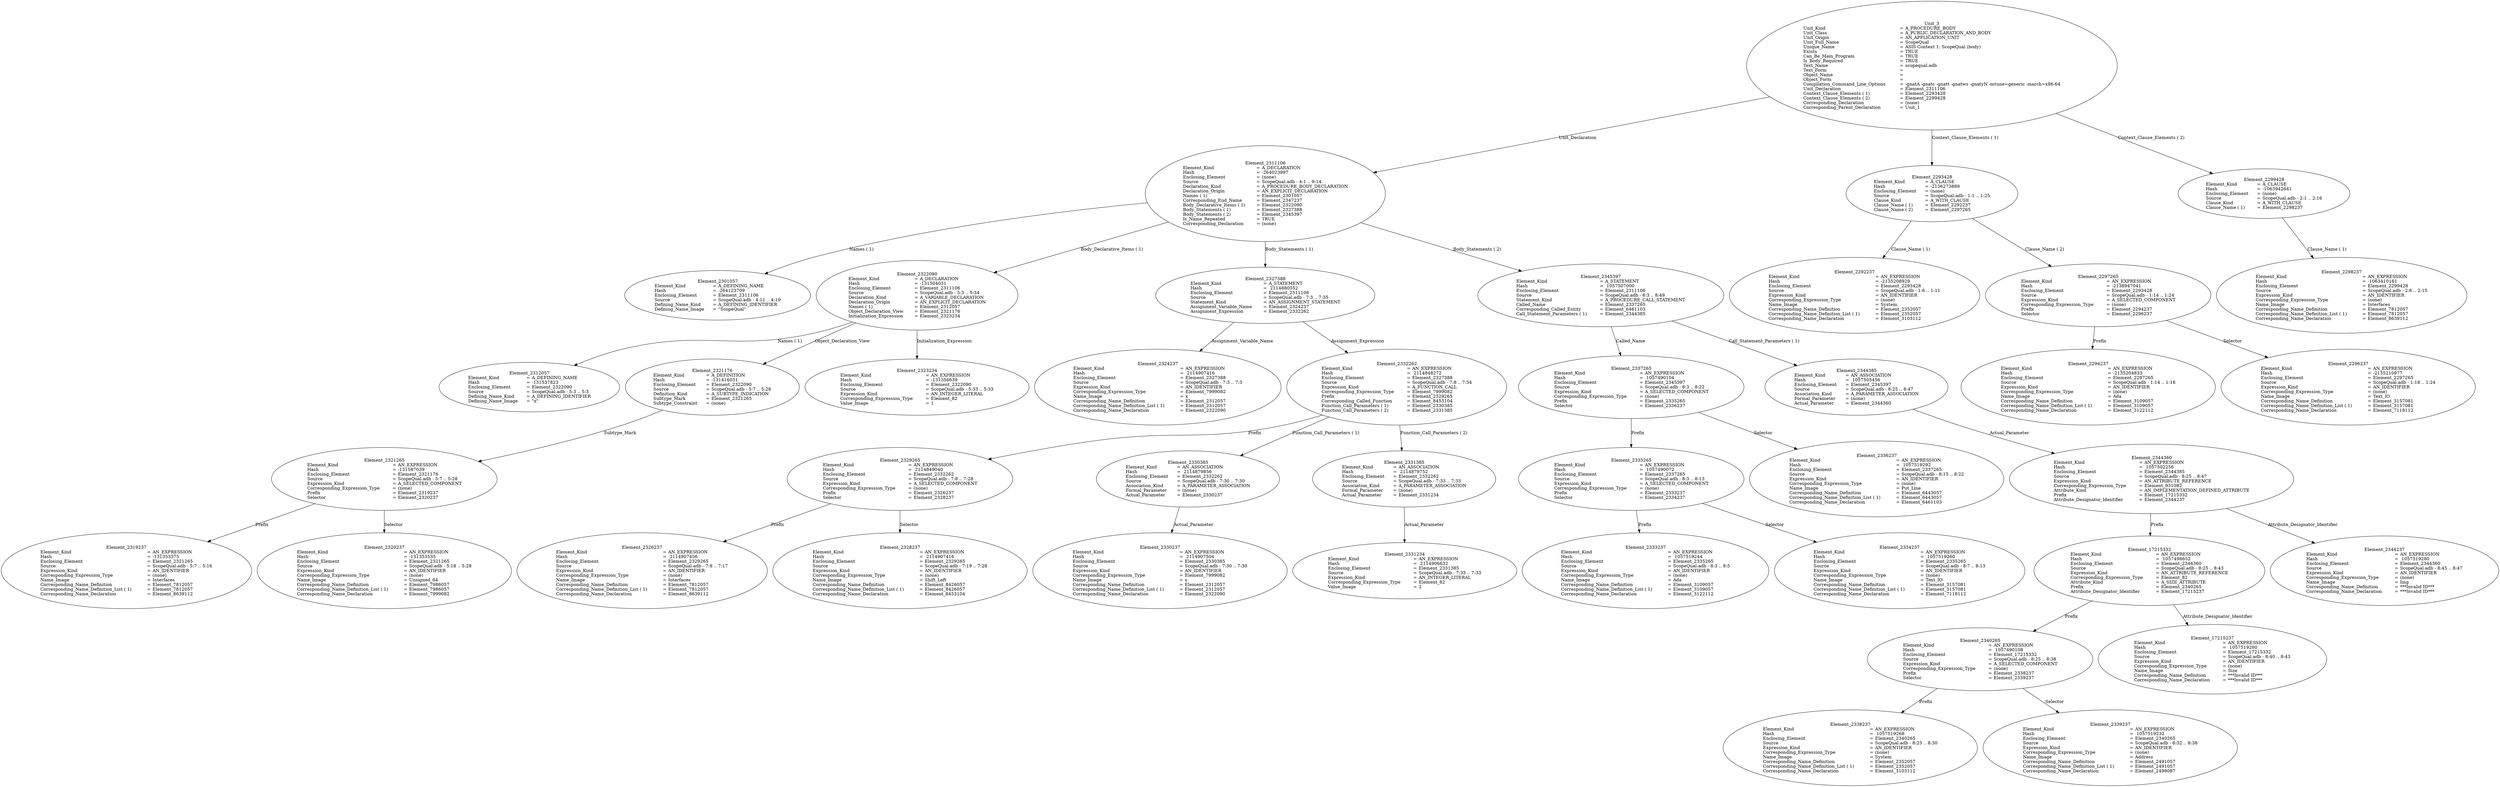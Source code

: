 digraph "scopequal.adt" {
  Unit_3 -> Element_2311106
      [ label=Unit_Declaration ];
  Unit_3 -> Element_2293428
      [ label="Context_Clause_Elements ( 1)" ];
  Unit_3 -> Element_2299428
      [ label="Context_Clause_Elements ( 2)" ];
  Unit_3
      [ label=<<TABLE BORDER="0" CELLBORDER="0" CELLSPACING="0" CELLPADDING="0"> 
          <TR><TD COLSPAN="3">Unit_3</TD></TR>
          <TR><TD ALIGN="LEFT">Unit_Kind   </TD><TD> = </TD><TD ALIGN="LEFT">A_PROCEDURE_BODY</TD></TR>
          <TR><TD ALIGN="LEFT">Unit_Class   </TD><TD> = </TD><TD ALIGN="LEFT">A_PUBLIC_DECLARATION_AND_BODY</TD></TR>
          <TR><TD ALIGN="LEFT">Unit_Origin   </TD><TD> = </TD><TD ALIGN="LEFT">AN_APPLICATION_UNIT</TD></TR>
          <TR><TD ALIGN="LEFT">Unit_Full_Name    </TD><TD> = </TD><TD ALIGN="LEFT">ScopeQual</TD></TR>
          <TR><TD ALIGN="LEFT">Unique_Name   </TD><TD> = </TD><TD ALIGN="LEFT">ASIS Context 1: ScopeQual (body)</TD></TR>
          <TR><TD ALIGN="LEFT">Exists  </TD><TD> = </TD><TD ALIGN="LEFT">TRUE</TD></TR>
          <TR><TD ALIGN="LEFT">Can_Be_Main_Program     </TD><TD> = </TD><TD ALIGN="LEFT">TRUE</TD></TR>
          <TR><TD ALIGN="LEFT">Is_Body_Required     </TD><TD> = </TD><TD ALIGN="LEFT">TRUE</TD></TR>
          <TR><TD ALIGN="LEFT">Text_Name   </TD><TD> = </TD><TD ALIGN="LEFT">scopequal.adb</TD></TR>
          <TR><TD ALIGN="LEFT">Text_Form   </TD><TD> = </TD><TD ALIGN="LEFT"></TD></TR>
          <TR><TD ALIGN="LEFT">Object_Name   </TD><TD> = </TD><TD ALIGN="LEFT"></TD></TR>
          <TR><TD ALIGN="LEFT">Object_Form   </TD><TD> = </TD><TD ALIGN="LEFT"></TD></TR>
          <TR><TD ALIGN="LEFT">Compilation_Command_Line_Options         </TD><TD> = </TD><TD ALIGN="LEFT">-gnatA -gnatc -gnatt -gnatws -gnatyN -mtune=generic -march=x86-64</TD></TR>
          <TR><TD ALIGN="LEFT">Unit_Declaration     </TD><TD> = </TD><TD ALIGN="LEFT">Element_2311106</TD></TR>
          <TR><TD ALIGN="LEFT">Context_Clause_Elements ( 1)        </TD><TD> = </TD><TD ALIGN="LEFT">Element_2293428</TD></TR>
          <TR><TD ALIGN="LEFT">Context_Clause_Elements ( 2)        </TD><TD> = </TD><TD ALIGN="LEFT">Element_2299428</TD></TR>
          <TR><TD ALIGN="LEFT">Corresponding_Declaration       </TD><TD> = </TD><TD ALIGN="LEFT">(none)</TD></TR>
          <TR><TD ALIGN="LEFT">Corresponding_Parent_Declaration         </TD><TD> = </TD><TD ALIGN="LEFT">Unit_1</TD></TR>
          </TABLE>> ];
  Element_2293428 -> Element_2292237
      [ label="Clause_Name ( 1)" ];
  Element_2293428 -> Element_2297265
      [ label="Clause_Name ( 2)" ];
  Element_2293428
      [ label=<<TABLE BORDER="0" CELLBORDER="0" CELLSPACING="0" CELLPADDING="0"> 
          <TR><TD COLSPAN="3">Element_2293428</TD></TR>
          <TR><TD ALIGN="LEFT">Element_Kind    </TD><TD> = </TD><TD ALIGN="LEFT">A_CLAUSE</TD></TR>
          <TR><TD ALIGN="LEFT">Hash  </TD><TD> = </TD><TD ALIGN="LEFT">-2136273889</TD></TR>
          <TR><TD ALIGN="LEFT">Enclosing_Element     </TD><TD> = </TD><TD ALIGN="LEFT">(none)</TD></TR>
          <TR><TD ALIGN="LEFT">Source  </TD><TD> = </TD><TD ALIGN="LEFT">ScopeQual.adb - 1:1 .. 1:25</TD></TR>
          <TR><TD ALIGN="LEFT">Clause_Kind   </TD><TD> = </TD><TD ALIGN="LEFT">A_WITH_CLAUSE</TD></TR>
          <TR><TD ALIGN="LEFT">Clause_Name ( 1)     </TD><TD> = </TD><TD ALIGN="LEFT">Element_2292237</TD></TR>
          <TR><TD ALIGN="LEFT">Clause_Name ( 2)     </TD><TD> = </TD><TD ALIGN="LEFT">Element_2297265</TD></TR>
          </TABLE>> ];
  Element_2292237
      [ label=<<TABLE BORDER="0" CELLBORDER="0" CELLSPACING="0" CELLPADDING="0"> 
          <TR><TD COLSPAN="3">Element_2292237</TD></TR>
          <TR><TD ALIGN="LEFT">Element_Kind    </TD><TD> = </TD><TD ALIGN="LEFT">AN_EXPRESSION</TD></TR>
          <TR><TD ALIGN="LEFT">Hash  </TD><TD> = </TD><TD ALIGN="LEFT">-2135208929</TD></TR>
          <TR><TD ALIGN="LEFT">Enclosing_Element     </TD><TD> = </TD><TD ALIGN="LEFT">Element_2293428</TD></TR>
          <TR><TD ALIGN="LEFT">Source  </TD><TD> = </TD><TD ALIGN="LEFT">ScopeQual.adb - 1:6 .. 1:11</TD></TR>
          <TR><TD ALIGN="LEFT">Expression_Kind    </TD><TD> = </TD><TD ALIGN="LEFT">AN_IDENTIFIER</TD></TR>
          <TR><TD ALIGN="LEFT">Corresponding_Expression_Type        </TD><TD> = </TD><TD ALIGN="LEFT">(none)</TD></TR>
          <TR><TD ALIGN="LEFT">Name_Image   </TD><TD> = </TD><TD ALIGN="LEFT">System</TD></TR>
          <TR><TD ALIGN="LEFT">Corresponding_Name_Definition        </TD><TD> = </TD><TD ALIGN="LEFT">Element_2352057</TD></TR>
          <TR><TD ALIGN="LEFT">Corresponding_Name_Definition_List ( 1)          </TD><TD> = </TD><TD ALIGN="LEFT">Element_2352057</TD></TR>
          <TR><TD ALIGN="LEFT">Corresponding_Name_Declaration        </TD><TD> = </TD><TD ALIGN="LEFT">Element_3103112</TD></TR>
          </TABLE>> ];
  Element_2297265 -> Element_2294237
      [ label=Prefix ];
  Element_2297265 -> Element_2296237
      [ label=Selector ];
  Element_2297265
      [ label=<<TABLE BORDER="0" CELLBORDER="0" CELLSPACING="0" CELLPADDING="0"> 
          <TR><TD COLSPAN="3">Element_2297265</TD></TR>
          <TR><TD ALIGN="LEFT">Element_Kind    </TD><TD> = </TD><TD ALIGN="LEFT">AN_EXPRESSION</TD></TR>
          <TR><TD ALIGN="LEFT">Hash  </TD><TD> = </TD><TD ALIGN="LEFT">-2138947041</TD></TR>
          <TR><TD ALIGN="LEFT">Enclosing_Element     </TD><TD> = </TD><TD ALIGN="LEFT">Element_2293428</TD></TR>
          <TR><TD ALIGN="LEFT">Source  </TD><TD> = </TD><TD ALIGN="LEFT">ScopeQual.adb - 1:14 .. 1:24</TD></TR>
          <TR><TD ALIGN="LEFT">Expression_Kind    </TD><TD> = </TD><TD ALIGN="LEFT">A_SELECTED_COMPONENT</TD></TR>
          <TR><TD ALIGN="LEFT">Corresponding_Expression_Type        </TD><TD> = </TD><TD ALIGN="LEFT">(none)</TD></TR>
          <TR><TD ALIGN="LEFT">Prefix  </TD><TD> = </TD><TD ALIGN="LEFT">Element_2294237</TD></TR>
          <TR><TD ALIGN="LEFT">Selector   </TD><TD> = </TD><TD ALIGN="LEFT">Element_2296237</TD></TR>
          </TABLE>> ];
  Element_2294237
      [ label=<<TABLE BORDER="0" CELLBORDER="0" CELLSPACING="0" CELLPADDING="0"> 
          <TR><TD COLSPAN="3">Element_2294237</TD></TR>
          <TR><TD ALIGN="LEFT">Element_Kind    </TD><TD> = </TD><TD ALIGN="LEFT">AN_EXPRESSION</TD></TR>
          <TR><TD ALIGN="LEFT">Hash  </TD><TD> = </TD><TD ALIGN="LEFT">-2135204833</TD></TR>
          <TR><TD ALIGN="LEFT">Enclosing_Element     </TD><TD> = </TD><TD ALIGN="LEFT">Element_2297265</TD></TR>
          <TR><TD ALIGN="LEFT">Source  </TD><TD> = </TD><TD ALIGN="LEFT">ScopeQual.adb - 1:14 .. 1:16</TD></TR>
          <TR><TD ALIGN="LEFT">Expression_Kind    </TD><TD> = </TD><TD ALIGN="LEFT">AN_IDENTIFIER</TD></TR>
          <TR><TD ALIGN="LEFT">Corresponding_Expression_Type        </TD><TD> = </TD><TD ALIGN="LEFT">(none)</TD></TR>
          <TR><TD ALIGN="LEFT">Name_Image   </TD><TD> = </TD><TD ALIGN="LEFT">Ada</TD></TR>
          <TR><TD ALIGN="LEFT">Corresponding_Name_Definition        </TD><TD> = </TD><TD ALIGN="LEFT">Element_3109057</TD></TR>
          <TR><TD ALIGN="LEFT">Corresponding_Name_Definition_List ( 1)          </TD><TD> = </TD><TD ALIGN="LEFT">Element_3109057</TD></TR>
          <TR><TD ALIGN="LEFT">Corresponding_Name_Declaration        </TD><TD> = </TD><TD ALIGN="LEFT">Element_3122112</TD></TR>
          </TABLE>> ];
  Element_2296237
      [ label=<<TABLE BORDER="0" CELLBORDER="0" CELLSPACING="0" CELLPADDING="0"> 
          <TR><TD COLSPAN="3">Element_2296237</TD></TR>
          <TR><TD ALIGN="LEFT">Element_Kind    </TD><TD> = </TD><TD ALIGN="LEFT">AN_EXPRESSION</TD></TR>
          <TR><TD ALIGN="LEFT">Hash  </TD><TD> = </TD><TD ALIGN="LEFT">-2135210977</TD></TR>
          <TR><TD ALIGN="LEFT">Enclosing_Element     </TD><TD> = </TD><TD ALIGN="LEFT">Element_2297265</TD></TR>
          <TR><TD ALIGN="LEFT">Source  </TD><TD> = </TD><TD ALIGN="LEFT">ScopeQual.adb - 1:18 .. 1:24</TD></TR>
          <TR><TD ALIGN="LEFT">Expression_Kind    </TD><TD> = </TD><TD ALIGN="LEFT">AN_IDENTIFIER</TD></TR>
          <TR><TD ALIGN="LEFT">Corresponding_Expression_Type        </TD><TD> = </TD><TD ALIGN="LEFT">(none)</TD></TR>
          <TR><TD ALIGN="LEFT">Name_Image   </TD><TD> = </TD><TD ALIGN="LEFT">Text_IO</TD></TR>
          <TR><TD ALIGN="LEFT">Corresponding_Name_Definition        </TD><TD> = </TD><TD ALIGN="LEFT">Element_3157081</TD></TR>
          <TR><TD ALIGN="LEFT">Corresponding_Name_Definition_List ( 1)          </TD><TD> = </TD><TD ALIGN="LEFT">Element_3157081</TD></TR>
          <TR><TD ALIGN="LEFT">Corresponding_Name_Declaration        </TD><TD> = </TD><TD ALIGN="LEFT">Element_7118112</TD></TR>
          </TABLE>> ];
  Element_2299428 -> Element_2298237
      [ label="Clause_Name ( 1)" ];
  Element_2299428
      [ label=<<TABLE BORDER="0" CELLBORDER="0" CELLSPACING="0" CELLPADDING="0"> 
          <TR><TD COLSPAN="3">Element_2299428</TD></TR>
          <TR><TD ALIGN="LEFT">Element_Kind    </TD><TD> = </TD><TD ALIGN="LEFT">A_CLAUSE</TD></TR>
          <TR><TD ALIGN="LEFT">Hash  </TD><TD> = </TD><TD ALIGN="LEFT">-1063942641</TD></TR>
          <TR><TD ALIGN="LEFT">Enclosing_Element     </TD><TD> = </TD><TD ALIGN="LEFT">(none)</TD></TR>
          <TR><TD ALIGN="LEFT">Source  </TD><TD> = </TD><TD ALIGN="LEFT">ScopeQual.adb - 2:1 .. 2:16</TD></TR>
          <TR><TD ALIGN="LEFT">Clause_Kind   </TD><TD> = </TD><TD ALIGN="LEFT">A_WITH_CLAUSE</TD></TR>
          <TR><TD ALIGN="LEFT">Clause_Name ( 1)     </TD><TD> = </TD><TD ALIGN="LEFT">Element_2298237</TD></TR>
          </TABLE>> ];
  Element_2298237
      [ label=<<TABLE BORDER="0" CELLBORDER="0" CELLSPACING="0" CELLPADDING="0"> 
          <TR><TD COLSPAN="3">Element_2298237</TD></TR>
          <TR><TD ALIGN="LEFT">Element_Kind    </TD><TD> = </TD><TD ALIGN="LEFT">AN_EXPRESSION</TD></TR>
          <TR><TD ALIGN="LEFT">Hash  </TD><TD> = </TD><TD ALIGN="LEFT">-1063410161</TD></TR>
          <TR><TD ALIGN="LEFT">Enclosing_Element     </TD><TD> = </TD><TD ALIGN="LEFT">Element_2299428</TD></TR>
          <TR><TD ALIGN="LEFT">Source  </TD><TD> = </TD><TD ALIGN="LEFT">ScopeQual.adb - 2:6 .. 2:15</TD></TR>
          <TR><TD ALIGN="LEFT">Expression_Kind    </TD><TD> = </TD><TD ALIGN="LEFT">AN_IDENTIFIER</TD></TR>
          <TR><TD ALIGN="LEFT">Corresponding_Expression_Type        </TD><TD> = </TD><TD ALIGN="LEFT">(none)</TD></TR>
          <TR><TD ALIGN="LEFT">Name_Image   </TD><TD> = </TD><TD ALIGN="LEFT">Interfaces</TD></TR>
          <TR><TD ALIGN="LEFT">Corresponding_Name_Definition        </TD><TD> = </TD><TD ALIGN="LEFT">Element_7812057</TD></TR>
          <TR><TD ALIGN="LEFT">Corresponding_Name_Definition_List ( 1)          </TD><TD> = </TD><TD ALIGN="LEFT">Element_7812057</TD></TR>
          <TR><TD ALIGN="LEFT">Corresponding_Name_Declaration        </TD><TD> = </TD><TD ALIGN="LEFT">Element_8639112</TD></TR>
          </TABLE>> ];
  Element_2311106 -> Element_2301057
      [ label="Names ( 1)" ];
  Element_2311106 -> Element_2322090
      [ label="Body_Declarative_Items ( 1)" ];
  Element_2311106 -> Element_2327388
      [ label="Body_Statements ( 1)" ];
  Element_2311106 -> Element_2345397
      [ label="Body_Statements ( 2)" ];
  Element_2311106
      [ label=<<TABLE BORDER="0" CELLBORDER="0" CELLSPACING="0" CELLPADDING="0"> 
          <TR><TD COLSPAN="3">Element_2311106</TD></TR>
          <TR><TD ALIGN="LEFT">Element_Kind    </TD><TD> = </TD><TD ALIGN="LEFT">A_DECLARATION</TD></TR>
          <TR><TD ALIGN="LEFT">Hash  </TD><TD> = </TD><TD ALIGN="LEFT">-264023997</TD></TR>
          <TR><TD ALIGN="LEFT">Enclosing_Element     </TD><TD> = </TD><TD ALIGN="LEFT">(none)</TD></TR>
          <TR><TD ALIGN="LEFT">Source  </TD><TD> = </TD><TD ALIGN="LEFT">ScopeQual.adb - 4:1 .. 9:14</TD></TR>
          <TR><TD ALIGN="LEFT">Declaration_Kind     </TD><TD> = </TD><TD ALIGN="LEFT">A_PROCEDURE_BODY_DECLARATION</TD></TR>
          <TR><TD ALIGN="LEFT">Declaration_Origin     </TD><TD> = </TD><TD ALIGN="LEFT">AN_EXPLICIT_DECLARATION</TD></TR>
          <TR><TD ALIGN="LEFT">Names ( 1)   </TD><TD> = </TD><TD ALIGN="LEFT">Element_2301057</TD></TR>
          <TR><TD ALIGN="LEFT">Corresponding_End_Name      </TD><TD> = </TD><TD ALIGN="LEFT">Element_2347237</TD></TR>
          <TR><TD ALIGN="LEFT">Body_Declarative_Items ( 1)       </TD><TD> = </TD><TD ALIGN="LEFT">Element_2322090</TD></TR>
          <TR><TD ALIGN="LEFT">Body_Statements ( 1)      </TD><TD> = </TD><TD ALIGN="LEFT">Element_2327388</TD></TR>
          <TR><TD ALIGN="LEFT">Body_Statements ( 2)      </TD><TD> = </TD><TD ALIGN="LEFT">Element_2345397</TD></TR>
          <TR><TD ALIGN="LEFT">Is_Name_Repeated     </TD><TD> = </TD><TD ALIGN="LEFT">TRUE</TD></TR>
          <TR><TD ALIGN="LEFT">Corresponding_Declaration       </TD><TD> = </TD><TD ALIGN="LEFT">(none)</TD></TR>
          </TABLE>> ];
  Element_2301057
      [ label=<<TABLE BORDER="0" CELLBORDER="0" CELLSPACING="0" CELLPADDING="0"> 
          <TR><TD COLSPAN="3">Element_2301057</TD></TR>
          <TR><TD ALIGN="LEFT">Element_Kind    </TD><TD> = </TD><TD ALIGN="LEFT">A_DEFINING_NAME</TD></TR>
          <TR><TD ALIGN="LEFT">Hash  </TD><TD> = </TD><TD ALIGN="LEFT">-264123709</TD></TR>
          <TR><TD ALIGN="LEFT">Enclosing_Element     </TD><TD> = </TD><TD ALIGN="LEFT">Element_2311106</TD></TR>
          <TR><TD ALIGN="LEFT">Source  </TD><TD> = </TD><TD ALIGN="LEFT">ScopeQual.adb - 4:11 .. 4:19</TD></TR>
          <TR><TD ALIGN="LEFT">Defining_Name_Kind     </TD><TD> = </TD><TD ALIGN="LEFT">A_DEFINING_IDENTIFIER</TD></TR>
          <TR><TD ALIGN="LEFT">Defining_Name_Image     </TD><TD> = </TD><TD ALIGN="LEFT">"ScopeQual"</TD></TR>
          </TABLE>> ];
  Element_2322090 -> Element_2312057
      [ label="Names ( 1)" ];
  Element_2322090 -> Element_2321176
      [ label=Object_Declaration_View ];
  Element_2322090 -> Element_2323234
      [ label=Initialization_Expression ];
  Element_2322090
      [ label=<<TABLE BORDER="0" CELLBORDER="0" CELLSPACING="0" CELLPADDING="0"> 
          <TR><TD COLSPAN="3">Element_2322090</TD></TR>
          <TR><TD ALIGN="LEFT">Element_Kind    </TD><TD> = </TD><TD ALIGN="LEFT">A_DECLARATION</TD></TR>
          <TR><TD ALIGN="LEFT">Hash  </TD><TD> = </TD><TD ALIGN="LEFT">-131504031</TD></TR>
          <TR><TD ALIGN="LEFT">Enclosing_Element     </TD><TD> = </TD><TD ALIGN="LEFT">Element_2311106</TD></TR>
          <TR><TD ALIGN="LEFT">Source  </TD><TD> = </TD><TD ALIGN="LEFT">ScopeQual.adb - 5:3 .. 5:34</TD></TR>
          <TR><TD ALIGN="LEFT">Declaration_Kind     </TD><TD> = </TD><TD ALIGN="LEFT">A_VARIABLE_DECLARATION</TD></TR>
          <TR><TD ALIGN="LEFT">Declaration_Origin     </TD><TD> = </TD><TD ALIGN="LEFT">AN_EXPLICIT_DECLARATION</TD></TR>
          <TR><TD ALIGN="LEFT">Names ( 1)   </TD><TD> = </TD><TD ALIGN="LEFT">Element_2312057</TD></TR>
          <TR><TD ALIGN="LEFT">Object_Declaration_View      </TD><TD> = </TD><TD ALIGN="LEFT">Element_2321176</TD></TR>
          <TR><TD ALIGN="LEFT">Initialization_Expression       </TD><TD> = </TD><TD ALIGN="LEFT">Element_2323234</TD></TR>
          </TABLE>> ];
  Element_2312057
      [ label=<<TABLE BORDER="0" CELLBORDER="0" CELLSPACING="0" CELLPADDING="0"> 
          <TR><TD COLSPAN="3">Element_2312057</TD></TR>
          <TR><TD ALIGN="LEFT">Element_Kind    </TD><TD> = </TD><TD ALIGN="LEFT">A_DEFINING_NAME</TD></TR>
          <TR><TD ALIGN="LEFT">Hash  </TD><TD> = </TD><TD ALIGN="LEFT">-131537823</TD></TR>
          <TR><TD ALIGN="LEFT">Enclosing_Element     </TD><TD> = </TD><TD ALIGN="LEFT">Element_2322090</TD></TR>
          <TR><TD ALIGN="LEFT">Source  </TD><TD> = </TD><TD ALIGN="LEFT">ScopeQual.adb - 5:3 .. 5:3</TD></TR>
          <TR><TD ALIGN="LEFT">Defining_Name_Kind     </TD><TD> = </TD><TD ALIGN="LEFT">A_DEFINING_IDENTIFIER</TD></TR>
          <TR><TD ALIGN="LEFT">Defining_Name_Image     </TD><TD> = </TD><TD ALIGN="LEFT">"x"</TD></TR>
          </TABLE>> ];
  Element_2321176 -> Element_2321265
      [ label=Subtype_Mark ];
  Element_2321176
      [ label=<<TABLE BORDER="0" CELLBORDER="0" CELLSPACING="0" CELLPADDING="0"> 
          <TR><TD COLSPAN="3">Element_2321176</TD></TR>
          <TR><TD ALIGN="LEFT">Element_Kind    </TD><TD> = </TD><TD ALIGN="LEFT">A_DEFINITION</TD></TR>
          <TR><TD ALIGN="LEFT">Hash  </TD><TD> = </TD><TD ALIGN="LEFT">-131416031</TD></TR>
          <TR><TD ALIGN="LEFT">Enclosing_Element     </TD><TD> = </TD><TD ALIGN="LEFT">Element_2322090</TD></TR>
          <TR><TD ALIGN="LEFT">Source  </TD><TD> = </TD><TD ALIGN="LEFT">ScopeQual.adb - 5:7 .. 5:28</TD></TR>
          <TR><TD ALIGN="LEFT">Definition_Kind    </TD><TD> = </TD><TD ALIGN="LEFT">A_SUBTYPE_INDICATION</TD></TR>
          <TR><TD ALIGN="LEFT">Subtype_Mark    </TD><TD> = </TD><TD ALIGN="LEFT">Element_2321265</TD></TR>
          <TR><TD ALIGN="LEFT">Subtype_Constraint     </TD><TD> = </TD><TD ALIGN="LEFT">(none)</TD></TR>
          </TABLE>> ];
  Element_2321265 -> Element_2319237
      [ label=Prefix ];
  Element_2321265 -> Element_2320237
      [ label=Selector ];
  Element_2321265
      [ label=<<TABLE BORDER="0" CELLBORDER="0" CELLSPACING="0" CELLPADDING="0"> 
          <TR><TD COLSPAN="3">Element_2321265</TD></TR>
          <TR><TD ALIGN="LEFT">Element_Kind    </TD><TD> = </TD><TD ALIGN="LEFT">AN_EXPRESSION</TD></TR>
          <TR><TD ALIGN="LEFT">Hash  </TD><TD> = </TD><TD ALIGN="LEFT">-131587039</TD></TR>
          <TR><TD ALIGN="LEFT">Enclosing_Element     </TD><TD> = </TD><TD ALIGN="LEFT">Element_2321176</TD></TR>
          <TR><TD ALIGN="LEFT">Source  </TD><TD> = </TD><TD ALIGN="LEFT">ScopeQual.adb - 5:7 .. 5:28</TD></TR>
          <TR><TD ALIGN="LEFT">Expression_Kind    </TD><TD> = </TD><TD ALIGN="LEFT">A_SELECTED_COMPONENT</TD></TR>
          <TR><TD ALIGN="LEFT">Corresponding_Expression_Type        </TD><TD> = </TD><TD ALIGN="LEFT">(none)</TD></TR>
          <TR><TD ALIGN="LEFT">Prefix  </TD><TD> = </TD><TD ALIGN="LEFT">Element_2319237</TD></TR>
          <TR><TD ALIGN="LEFT">Selector   </TD><TD> = </TD><TD ALIGN="LEFT">Element_2320237</TD></TR>
          </TABLE>> ];
  Element_2319237
      [ label=<<TABLE BORDER="0" CELLBORDER="0" CELLSPACING="0" CELLPADDING="0"> 
          <TR><TD COLSPAN="3">Element_2319237</TD></TR>
          <TR><TD ALIGN="LEFT">Element_Kind    </TD><TD> = </TD><TD ALIGN="LEFT">AN_EXPRESSION</TD></TR>
          <TR><TD ALIGN="LEFT">Hash  </TD><TD> = </TD><TD ALIGN="LEFT">-131353375</TD></TR>
          <TR><TD ALIGN="LEFT">Enclosing_Element     </TD><TD> = </TD><TD ALIGN="LEFT">Element_2321265</TD></TR>
          <TR><TD ALIGN="LEFT">Source  </TD><TD> = </TD><TD ALIGN="LEFT">ScopeQual.adb - 5:7 .. 5:16</TD></TR>
          <TR><TD ALIGN="LEFT">Expression_Kind    </TD><TD> = </TD><TD ALIGN="LEFT">AN_IDENTIFIER</TD></TR>
          <TR><TD ALIGN="LEFT">Corresponding_Expression_Type        </TD><TD> = </TD><TD ALIGN="LEFT">(none)</TD></TR>
          <TR><TD ALIGN="LEFT">Name_Image   </TD><TD> = </TD><TD ALIGN="LEFT">Interfaces</TD></TR>
          <TR><TD ALIGN="LEFT">Corresponding_Name_Definition        </TD><TD> = </TD><TD ALIGN="LEFT">Element_7812057</TD></TR>
          <TR><TD ALIGN="LEFT">Corresponding_Name_Definition_List ( 1)          </TD><TD> = </TD><TD ALIGN="LEFT">Element_7812057</TD></TR>
          <TR><TD ALIGN="LEFT">Corresponding_Name_Declaration        </TD><TD> = </TD><TD ALIGN="LEFT">Element_8639112</TD></TR>
          </TABLE>> ];
  Element_2320237
      [ label=<<TABLE BORDER="0" CELLBORDER="0" CELLSPACING="0" CELLPADDING="0"> 
          <TR><TD COLSPAN="3">Element_2320237</TD></TR>
          <TR><TD ALIGN="LEFT">Element_Kind    </TD><TD> = </TD><TD ALIGN="LEFT">AN_EXPRESSION</TD></TR>
          <TR><TD ALIGN="LEFT">Hash  </TD><TD> = </TD><TD ALIGN="LEFT">-131353535</TD></TR>
          <TR><TD ALIGN="LEFT">Enclosing_Element     </TD><TD> = </TD><TD ALIGN="LEFT">Element_2321265</TD></TR>
          <TR><TD ALIGN="LEFT">Source  </TD><TD> = </TD><TD ALIGN="LEFT">ScopeQual.adb - 5:18 .. 5:28</TD></TR>
          <TR><TD ALIGN="LEFT">Expression_Kind    </TD><TD> = </TD><TD ALIGN="LEFT">AN_IDENTIFIER</TD></TR>
          <TR><TD ALIGN="LEFT">Corresponding_Expression_Type        </TD><TD> = </TD><TD ALIGN="LEFT">(none)</TD></TR>
          <TR><TD ALIGN="LEFT">Name_Image   </TD><TD> = </TD><TD ALIGN="LEFT">Unsigned_64</TD></TR>
          <TR><TD ALIGN="LEFT">Corresponding_Name_Definition        </TD><TD> = </TD><TD ALIGN="LEFT">Element_7986057</TD></TR>
          <TR><TD ALIGN="LEFT">Corresponding_Name_Definition_List ( 1)          </TD><TD> = </TD><TD ALIGN="LEFT">Element_7986057</TD></TR>
          <TR><TD ALIGN="LEFT">Corresponding_Name_Declaration        </TD><TD> = </TD><TD ALIGN="LEFT">Element_7999082</TD></TR>
          </TABLE>> ];
  Element_2323234
      [ label=<<TABLE BORDER="0" CELLBORDER="0" CELLSPACING="0" CELLPADDING="0"> 
          <TR><TD COLSPAN="3">Element_2323234</TD></TR>
          <TR><TD ALIGN="LEFT">Element_Kind    </TD><TD> = </TD><TD ALIGN="LEFT">AN_EXPRESSION</TD></TR>
          <TR><TD ALIGN="LEFT">Hash  </TD><TD> = </TD><TD ALIGN="LEFT">-131356639</TD></TR>
          <TR><TD ALIGN="LEFT">Enclosing_Element     </TD><TD> = </TD><TD ALIGN="LEFT">Element_2322090</TD></TR>
          <TR><TD ALIGN="LEFT">Source  </TD><TD> = </TD><TD ALIGN="LEFT">ScopeQual.adb - 5:33 .. 5:33</TD></TR>
          <TR><TD ALIGN="LEFT">Expression_Kind    </TD><TD> = </TD><TD ALIGN="LEFT">AN_INTEGER_LITERAL</TD></TR>
          <TR><TD ALIGN="LEFT">Corresponding_Expression_Type        </TD><TD> = </TD><TD ALIGN="LEFT">Element_82</TD></TR>
          <TR><TD ALIGN="LEFT">Value_Image   </TD><TD> = </TD><TD ALIGN="LEFT">1</TD></TR>
          </TABLE>> ];
  Element_2327388 -> Element_2324237
      [ label=Assignment_Variable_Name ];
  Element_2327388 -> Element_2332262
      [ label=Assignment_Expression ];
  Element_2327388
      [ label=<<TABLE BORDER="0" CELLBORDER="0" CELLSPACING="0" CELLPADDING="0"> 
          <TR><TD COLSPAN="3">Element_2327388</TD></TR>
          <TR><TD ALIGN="LEFT">Element_Kind    </TD><TD> = </TD><TD ALIGN="LEFT">A_STATEMENT</TD></TR>
          <TR><TD ALIGN="LEFT">Hash  </TD><TD> = </TD><TD ALIGN="LEFT"> 2114880552</TD></TR>
          <TR><TD ALIGN="LEFT">Enclosing_Element     </TD><TD> = </TD><TD ALIGN="LEFT">Element_2311106</TD></TR>
          <TR><TD ALIGN="LEFT">Source  </TD><TD> = </TD><TD ALIGN="LEFT">ScopeQual.adb - 7:3 .. 7:35</TD></TR>
          <TR><TD ALIGN="LEFT">Statement_Kind    </TD><TD> = </TD><TD ALIGN="LEFT">AN_ASSIGNMENT_STATEMENT</TD></TR>
          <TR><TD ALIGN="LEFT">Assignment_Variable_Name       </TD><TD> = </TD><TD ALIGN="LEFT">Element_2324237</TD></TR>
          <TR><TD ALIGN="LEFT">Assignment_Expression      </TD><TD> = </TD><TD ALIGN="LEFT">Element_2332262</TD></TR>
          </TABLE>> ];
  Element_2324237
      [ label=<<TABLE BORDER="0" CELLBORDER="0" CELLSPACING="0" CELLPADDING="0"> 
          <TR><TD COLSPAN="3">Element_2324237</TD></TR>
          <TR><TD ALIGN="LEFT">Element_Kind    </TD><TD> = </TD><TD ALIGN="LEFT">AN_EXPRESSION</TD></TR>
          <TR><TD ALIGN="LEFT">Hash  </TD><TD> = </TD><TD ALIGN="LEFT"> 2114907416</TD></TR>
          <TR><TD ALIGN="LEFT">Enclosing_Element     </TD><TD> = </TD><TD ALIGN="LEFT">Element_2327388</TD></TR>
          <TR><TD ALIGN="LEFT">Source  </TD><TD> = </TD><TD ALIGN="LEFT">ScopeQual.adb - 7:3 .. 7:3</TD></TR>
          <TR><TD ALIGN="LEFT">Expression_Kind    </TD><TD> = </TD><TD ALIGN="LEFT">AN_IDENTIFIER</TD></TR>
          <TR><TD ALIGN="LEFT">Corresponding_Expression_Type        </TD><TD> = </TD><TD ALIGN="LEFT">Element_7999082</TD></TR>
          <TR><TD ALIGN="LEFT">Name_Image   </TD><TD> = </TD><TD ALIGN="LEFT">x</TD></TR>
          <TR><TD ALIGN="LEFT">Corresponding_Name_Definition        </TD><TD> = </TD><TD ALIGN="LEFT">Element_2312057</TD></TR>
          <TR><TD ALIGN="LEFT">Corresponding_Name_Definition_List ( 1)          </TD><TD> = </TD><TD ALIGN="LEFT">Element_2312057</TD></TR>
          <TR><TD ALIGN="LEFT">Corresponding_Name_Declaration        </TD><TD> = </TD><TD ALIGN="LEFT">Element_2322090</TD></TR>
          </TABLE>> ];
  Element_2332262 -> Element_2329265
      [ label=Prefix ];
  Element_2332262 -> Element_2330385
      [ label="Function_Call_Parameters ( 1)" ];
  Element_2332262 -> Element_2331385
      [ label="Function_Call_Parameters ( 2)" ];
  Element_2332262
      [ label=<<TABLE BORDER="0" CELLBORDER="0" CELLSPACING="0" CELLPADDING="0"> 
          <TR><TD COLSPAN="3">Element_2332262</TD></TR>
          <TR><TD ALIGN="LEFT">Element_Kind    </TD><TD> = </TD><TD ALIGN="LEFT">AN_EXPRESSION</TD></TR>
          <TR><TD ALIGN="LEFT">Hash  </TD><TD> = </TD><TD ALIGN="LEFT"> 2114848272</TD></TR>
          <TR><TD ALIGN="LEFT">Enclosing_Element     </TD><TD> = </TD><TD ALIGN="LEFT">Element_2327388</TD></TR>
          <TR><TD ALIGN="LEFT">Source  </TD><TD> = </TD><TD ALIGN="LEFT">ScopeQual.adb - 7:8 .. 7:34</TD></TR>
          <TR><TD ALIGN="LEFT">Expression_Kind    </TD><TD> = </TD><TD ALIGN="LEFT">A_FUNCTION_CALL</TD></TR>
          <TR><TD ALIGN="LEFT">Corresponding_Expression_Type        </TD><TD> = </TD><TD ALIGN="LEFT">Element_7999082</TD></TR>
          <TR><TD ALIGN="LEFT">Prefix  </TD><TD> = </TD><TD ALIGN="LEFT">Element_2329265</TD></TR>
          <TR><TD ALIGN="LEFT">Corresponding_Called_Function        </TD><TD> = </TD><TD ALIGN="LEFT">Element_8453104</TD></TR>
          <TR><TD ALIGN="LEFT">Function_Call_Parameters ( 1)        </TD><TD> = </TD><TD ALIGN="LEFT">Element_2330385</TD></TR>
          <TR><TD ALIGN="LEFT">Function_Call_Parameters ( 2)        </TD><TD> = </TD><TD ALIGN="LEFT">Element_2331385</TD></TR>
          </TABLE>> ];
  Element_2329265 -> Element_2326237
      [ label=Prefix ];
  Element_2329265 -> Element_2328237
      [ label=Selector ];
  Element_2329265
      [ label=<<TABLE BORDER="0" CELLBORDER="0" CELLSPACING="0" CELLPADDING="0"> 
          <TR><TD COLSPAN="3">Element_2329265</TD></TR>
          <TR><TD ALIGN="LEFT">Element_Kind    </TD><TD> = </TD><TD ALIGN="LEFT">AN_EXPRESSION</TD></TR>
          <TR><TD ALIGN="LEFT">Hash  </TD><TD> = </TD><TD ALIGN="LEFT"> 2114849040</TD></TR>
          <TR><TD ALIGN="LEFT">Enclosing_Element     </TD><TD> = </TD><TD ALIGN="LEFT">Element_2332262</TD></TR>
          <TR><TD ALIGN="LEFT">Source  </TD><TD> = </TD><TD ALIGN="LEFT">ScopeQual.adb - 7:8 .. 7:28</TD></TR>
          <TR><TD ALIGN="LEFT">Expression_Kind    </TD><TD> = </TD><TD ALIGN="LEFT">A_SELECTED_COMPONENT</TD></TR>
          <TR><TD ALIGN="LEFT">Corresponding_Expression_Type        </TD><TD> = </TD><TD ALIGN="LEFT">(none)</TD></TR>
          <TR><TD ALIGN="LEFT">Prefix  </TD><TD> = </TD><TD ALIGN="LEFT">Element_2326237</TD></TR>
          <TR><TD ALIGN="LEFT">Selector   </TD><TD> = </TD><TD ALIGN="LEFT">Element_2328237</TD></TR>
          </TABLE>> ];
  Element_2326237
      [ label=<<TABLE BORDER="0" CELLBORDER="0" CELLSPACING="0" CELLPADDING="0"> 
          <TR><TD COLSPAN="3">Element_2326237</TD></TR>
          <TR><TD ALIGN="LEFT">Element_Kind    </TD><TD> = </TD><TD ALIGN="LEFT">AN_EXPRESSION</TD></TR>
          <TR><TD ALIGN="LEFT">Hash  </TD><TD> = </TD><TD ALIGN="LEFT"> 2114907456</TD></TR>
          <TR><TD ALIGN="LEFT">Enclosing_Element     </TD><TD> = </TD><TD ALIGN="LEFT">Element_2329265</TD></TR>
          <TR><TD ALIGN="LEFT">Source  </TD><TD> = </TD><TD ALIGN="LEFT">ScopeQual.adb - 7:8 .. 7:17</TD></TR>
          <TR><TD ALIGN="LEFT">Expression_Kind    </TD><TD> = </TD><TD ALIGN="LEFT">AN_IDENTIFIER</TD></TR>
          <TR><TD ALIGN="LEFT">Corresponding_Expression_Type        </TD><TD> = </TD><TD ALIGN="LEFT">(none)</TD></TR>
          <TR><TD ALIGN="LEFT">Name_Image   </TD><TD> = </TD><TD ALIGN="LEFT">Interfaces</TD></TR>
          <TR><TD ALIGN="LEFT">Corresponding_Name_Definition        </TD><TD> = </TD><TD ALIGN="LEFT">Element_7812057</TD></TR>
          <TR><TD ALIGN="LEFT">Corresponding_Name_Definition_List ( 1)          </TD><TD> = </TD><TD ALIGN="LEFT">Element_7812057</TD></TR>
          <TR><TD ALIGN="LEFT">Corresponding_Name_Declaration        </TD><TD> = </TD><TD ALIGN="LEFT">Element_8639112</TD></TR>
          </TABLE>> ];
  Element_2328237
      [ label=<<TABLE BORDER="0" CELLBORDER="0" CELLSPACING="0" CELLPADDING="0"> 
          <TR><TD COLSPAN="3">Element_2328237</TD></TR>
          <TR><TD ALIGN="LEFT">Element_Kind    </TD><TD> = </TD><TD ALIGN="LEFT">AN_EXPRESSION</TD></TR>
          <TR><TD ALIGN="LEFT">Hash  </TD><TD> = </TD><TD ALIGN="LEFT"> 2114907416</TD></TR>
          <TR><TD ALIGN="LEFT">Enclosing_Element     </TD><TD> = </TD><TD ALIGN="LEFT">Element_2329265</TD></TR>
          <TR><TD ALIGN="LEFT">Source  </TD><TD> = </TD><TD ALIGN="LEFT">ScopeQual.adb - 7:19 .. 7:28</TD></TR>
          <TR><TD ALIGN="LEFT">Expression_Kind    </TD><TD> = </TD><TD ALIGN="LEFT">AN_IDENTIFIER</TD></TR>
          <TR><TD ALIGN="LEFT">Corresponding_Expression_Type        </TD><TD> = </TD><TD ALIGN="LEFT">(none)</TD></TR>
          <TR><TD ALIGN="LEFT">Name_Image   </TD><TD> = </TD><TD ALIGN="LEFT">Shift_Left</TD></TR>
          <TR><TD ALIGN="LEFT">Corresponding_Name_Definition        </TD><TD> = </TD><TD ALIGN="LEFT">Element_8426057</TD></TR>
          <TR><TD ALIGN="LEFT">Corresponding_Name_Definition_List ( 1)          </TD><TD> = </TD><TD ALIGN="LEFT">Element_8426057</TD></TR>
          <TR><TD ALIGN="LEFT">Corresponding_Name_Declaration        </TD><TD> = </TD><TD ALIGN="LEFT">Element_8453104</TD></TR>
          </TABLE>> ];
  Element_2330385 -> Element_2330237
      [ label=Actual_Parameter ];
  Element_2330385
      [ label=<<TABLE BORDER="0" CELLBORDER="0" CELLSPACING="0" CELLPADDING="0"> 
          <TR><TD COLSPAN="3">Element_2330385</TD></TR>
          <TR><TD ALIGN="LEFT">Element_Kind    </TD><TD> = </TD><TD ALIGN="LEFT">AN_ASSOCIATION</TD></TR>
          <TR><TD ALIGN="LEFT">Hash  </TD><TD> = </TD><TD ALIGN="LEFT"> 2114879856</TD></TR>
          <TR><TD ALIGN="LEFT">Enclosing_Element     </TD><TD> = </TD><TD ALIGN="LEFT">Element_2332262</TD></TR>
          <TR><TD ALIGN="LEFT">Source  </TD><TD> = </TD><TD ALIGN="LEFT">ScopeQual.adb - 7:30 .. 7:30</TD></TR>
          <TR><TD ALIGN="LEFT">Association_Kind     </TD><TD> = </TD><TD ALIGN="LEFT">A_PARAMETER_ASSOCIATION</TD></TR>
          <TR><TD ALIGN="LEFT">Formal_Parameter     </TD><TD> = </TD><TD ALIGN="LEFT">(none)</TD></TR>
          <TR><TD ALIGN="LEFT">Actual_Parameter     </TD><TD> = </TD><TD ALIGN="LEFT">Element_2330237</TD></TR>
          </TABLE>> ];
  Element_2330237
      [ label=<<TABLE BORDER="0" CELLBORDER="0" CELLSPACING="0" CELLPADDING="0"> 
          <TR><TD COLSPAN="3">Element_2330237</TD></TR>
          <TR><TD ALIGN="LEFT">Element_Kind    </TD><TD> = </TD><TD ALIGN="LEFT">AN_EXPRESSION</TD></TR>
          <TR><TD ALIGN="LEFT">Hash  </TD><TD> = </TD><TD ALIGN="LEFT"> 2114907504</TD></TR>
          <TR><TD ALIGN="LEFT">Enclosing_Element     </TD><TD> = </TD><TD ALIGN="LEFT">Element_2330385</TD></TR>
          <TR><TD ALIGN="LEFT">Source  </TD><TD> = </TD><TD ALIGN="LEFT">ScopeQual.adb - 7:30 .. 7:30</TD></TR>
          <TR><TD ALIGN="LEFT">Expression_Kind    </TD><TD> = </TD><TD ALIGN="LEFT">AN_IDENTIFIER</TD></TR>
          <TR><TD ALIGN="LEFT">Corresponding_Expression_Type        </TD><TD> = </TD><TD ALIGN="LEFT">Element_7999082</TD></TR>
          <TR><TD ALIGN="LEFT">Name_Image   </TD><TD> = </TD><TD ALIGN="LEFT">x</TD></TR>
          <TR><TD ALIGN="LEFT">Corresponding_Name_Definition        </TD><TD> = </TD><TD ALIGN="LEFT">Element_2312057</TD></TR>
          <TR><TD ALIGN="LEFT">Corresponding_Name_Definition_List ( 1)          </TD><TD> = </TD><TD ALIGN="LEFT">Element_2312057</TD></TR>
          <TR><TD ALIGN="LEFT">Corresponding_Name_Declaration        </TD><TD> = </TD><TD ALIGN="LEFT">Element_2322090</TD></TR>
          </TABLE>> ];
  Element_2331385 -> Element_2331234
      [ label=Actual_Parameter ];
  Element_2331385
      [ label=<<TABLE BORDER="0" CELLBORDER="0" CELLSPACING="0" CELLPADDING="0"> 
          <TR><TD COLSPAN="3">Element_2331385</TD></TR>
          <TR><TD ALIGN="LEFT">Element_Kind    </TD><TD> = </TD><TD ALIGN="LEFT">AN_ASSOCIATION</TD></TR>
          <TR><TD ALIGN="LEFT">Hash  </TD><TD> = </TD><TD ALIGN="LEFT"> 2114879752</TD></TR>
          <TR><TD ALIGN="LEFT">Enclosing_Element     </TD><TD> = </TD><TD ALIGN="LEFT">Element_2332262</TD></TR>
          <TR><TD ALIGN="LEFT">Source  </TD><TD> = </TD><TD ALIGN="LEFT">ScopeQual.adb - 7:33 .. 7:33</TD></TR>
          <TR><TD ALIGN="LEFT">Association_Kind     </TD><TD> = </TD><TD ALIGN="LEFT">A_PARAMETER_ASSOCIATION</TD></TR>
          <TR><TD ALIGN="LEFT">Formal_Parameter     </TD><TD> = </TD><TD ALIGN="LEFT">(none)</TD></TR>
          <TR><TD ALIGN="LEFT">Actual_Parameter     </TD><TD> = </TD><TD ALIGN="LEFT">Element_2331234</TD></TR>
          </TABLE>> ];
  Element_2331234
      [ label=<<TABLE BORDER="0" CELLBORDER="0" CELLSPACING="0" CELLPADDING="0"> 
          <TR><TD COLSPAN="3">Element_2331234</TD></TR>
          <TR><TD ALIGN="LEFT">Element_Kind    </TD><TD> = </TD><TD ALIGN="LEFT">AN_EXPRESSION</TD></TR>
          <TR><TD ALIGN="LEFT">Hash  </TD><TD> = </TD><TD ALIGN="LEFT"> 2114906632</TD></TR>
          <TR><TD ALIGN="LEFT">Enclosing_Element     </TD><TD> = </TD><TD ALIGN="LEFT">Element_2331385</TD></TR>
          <TR><TD ALIGN="LEFT">Source  </TD><TD> = </TD><TD ALIGN="LEFT">ScopeQual.adb - 7:33 .. 7:33</TD></TR>
          <TR><TD ALIGN="LEFT">Expression_Kind    </TD><TD> = </TD><TD ALIGN="LEFT">AN_INTEGER_LITERAL</TD></TR>
          <TR><TD ALIGN="LEFT">Corresponding_Expression_Type        </TD><TD> = </TD><TD ALIGN="LEFT">Element_82</TD></TR>
          <TR><TD ALIGN="LEFT">Value_Image   </TD><TD> = </TD><TD ALIGN="LEFT">2</TD></TR>
          </TABLE>> ];
  Element_2345397 -> Element_2337265
      [ label=Called_Name ];
  Element_2345397 -> Element_2344385
      [ label="Call_Statement_Parameters ( 1)" ];
  Element_2345397
      [ label=<<TABLE BORDER="0" CELLBORDER="0" CELLSPACING="0" CELLPADDING="0"> 
          <TR><TD COLSPAN="3">Element_2345397</TD></TR>
          <TR><TD ALIGN="LEFT">Element_Kind    </TD><TD> = </TD><TD ALIGN="LEFT">A_STATEMENT</TD></TR>
          <TR><TD ALIGN="LEFT">Hash  </TD><TD> = </TD><TD ALIGN="LEFT"> 1057507000</TD></TR>
          <TR><TD ALIGN="LEFT">Enclosing_Element     </TD><TD> = </TD><TD ALIGN="LEFT">Element_2311106</TD></TR>
          <TR><TD ALIGN="LEFT">Source  </TD><TD> = </TD><TD ALIGN="LEFT">ScopeQual.adb - 8:3 .. 8:49</TD></TR>
          <TR><TD ALIGN="LEFT">Statement_Kind    </TD><TD> = </TD><TD ALIGN="LEFT">A_PROCEDURE_CALL_STATEMENT</TD></TR>
          <TR><TD ALIGN="LEFT">Called_Name   </TD><TD> = </TD><TD ALIGN="LEFT">Element_2337265</TD></TR>
          <TR><TD ALIGN="LEFT">Corresponding_Called_Entity       </TD><TD> = </TD><TD ALIGN="LEFT">Element_6461103</TD></TR>
          <TR><TD ALIGN="LEFT">Call_Statement_Parameters ( 1)        </TD><TD> = </TD><TD ALIGN="LEFT">Element_2344385</TD></TR>
          </TABLE>> ];
  Element_2337265 -> Element_2335265
      [ label=Prefix ];
  Element_2337265 -> Element_2336237
      [ label=Selector ];
  Element_2337265
      [ label=<<TABLE BORDER="0" CELLBORDER="0" CELLSPACING="0" CELLPADDING="0"> 
          <TR><TD COLSPAN="3">Element_2337265</TD></TR>
          <TR><TD ALIGN="LEFT">Element_Kind    </TD><TD> = </TD><TD ALIGN="LEFT">AN_EXPRESSION</TD></TR>
          <TR><TD ALIGN="LEFT">Hash  </TD><TD> = </TD><TD ALIGN="LEFT"> 1057490104</TD></TR>
          <TR><TD ALIGN="LEFT">Enclosing_Element     </TD><TD> = </TD><TD ALIGN="LEFT">Element_2345397</TD></TR>
          <TR><TD ALIGN="LEFT">Source  </TD><TD> = </TD><TD ALIGN="LEFT">ScopeQual.adb - 8:3 .. 8:22</TD></TR>
          <TR><TD ALIGN="LEFT">Expression_Kind    </TD><TD> = </TD><TD ALIGN="LEFT">A_SELECTED_COMPONENT</TD></TR>
          <TR><TD ALIGN="LEFT">Corresponding_Expression_Type        </TD><TD> = </TD><TD ALIGN="LEFT">(none)</TD></TR>
          <TR><TD ALIGN="LEFT">Prefix  </TD><TD> = </TD><TD ALIGN="LEFT">Element_2335265</TD></TR>
          <TR><TD ALIGN="LEFT">Selector   </TD><TD> = </TD><TD ALIGN="LEFT">Element_2336237</TD></TR>
          </TABLE>> ];
  Element_2335265 -> Element_2333237
      [ label=Prefix ];
  Element_2335265 -> Element_2334237
      [ label=Selector ];
  Element_2335265
      [ label=<<TABLE BORDER="0" CELLBORDER="0" CELLSPACING="0" CELLPADDING="0"> 
          <TR><TD COLSPAN="3">Element_2335265</TD></TR>
          <TR><TD ALIGN="LEFT">Element_Kind    </TD><TD> = </TD><TD ALIGN="LEFT">AN_EXPRESSION</TD></TR>
          <TR><TD ALIGN="LEFT">Hash  </TD><TD> = </TD><TD ALIGN="LEFT"> 1057490072</TD></TR>
          <TR><TD ALIGN="LEFT">Enclosing_Element     </TD><TD> = </TD><TD ALIGN="LEFT">Element_2337265</TD></TR>
          <TR><TD ALIGN="LEFT">Source  </TD><TD> = </TD><TD ALIGN="LEFT">ScopeQual.adb - 8:3 .. 8:13</TD></TR>
          <TR><TD ALIGN="LEFT">Expression_Kind    </TD><TD> = </TD><TD ALIGN="LEFT">A_SELECTED_COMPONENT</TD></TR>
          <TR><TD ALIGN="LEFT">Corresponding_Expression_Type        </TD><TD> = </TD><TD ALIGN="LEFT">(none)</TD></TR>
          <TR><TD ALIGN="LEFT">Prefix  </TD><TD> = </TD><TD ALIGN="LEFT">Element_2333237</TD></TR>
          <TR><TD ALIGN="LEFT">Selector   </TD><TD> = </TD><TD ALIGN="LEFT">Element_2334237</TD></TR>
          </TABLE>> ];
  Element_2333237
      [ label=<<TABLE BORDER="0" CELLBORDER="0" CELLSPACING="0" CELLPADDING="0"> 
          <TR><TD COLSPAN="3">Element_2333237</TD></TR>
          <TR><TD ALIGN="LEFT">Element_Kind    </TD><TD> = </TD><TD ALIGN="LEFT">AN_EXPRESSION</TD></TR>
          <TR><TD ALIGN="LEFT">Hash  </TD><TD> = </TD><TD ALIGN="LEFT"> 1057519244</TD></TR>
          <TR><TD ALIGN="LEFT">Enclosing_Element     </TD><TD> = </TD><TD ALIGN="LEFT">Element_2335265</TD></TR>
          <TR><TD ALIGN="LEFT">Source  </TD><TD> = </TD><TD ALIGN="LEFT">ScopeQual.adb - 8:3 .. 8:5</TD></TR>
          <TR><TD ALIGN="LEFT">Expression_Kind    </TD><TD> = </TD><TD ALIGN="LEFT">AN_IDENTIFIER</TD></TR>
          <TR><TD ALIGN="LEFT">Corresponding_Expression_Type        </TD><TD> = </TD><TD ALIGN="LEFT">(none)</TD></TR>
          <TR><TD ALIGN="LEFT">Name_Image   </TD><TD> = </TD><TD ALIGN="LEFT">Ada</TD></TR>
          <TR><TD ALIGN="LEFT">Corresponding_Name_Definition        </TD><TD> = </TD><TD ALIGN="LEFT">Element_3109057</TD></TR>
          <TR><TD ALIGN="LEFT">Corresponding_Name_Definition_List ( 1)          </TD><TD> = </TD><TD ALIGN="LEFT">Element_3109057</TD></TR>
          <TR><TD ALIGN="LEFT">Corresponding_Name_Declaration        </TD><TD> = </TD><TD ALIGN="LEFT">Element_3122112</TD></TR>
          </TABLE>> ];
  Element_2334237
      [ label=<<TABLE BORDER="0" CELLBORDER="0" CELLSPACING="0" CELLPADDING="0"> 
          <TR><TD COLSPAN="3">Element_2334237</TD></TR>
          <TR><TD ALIGN="LEFT">Element_Kind    </TD><TD> = </TD><TD ALIGN="LEFT">AN_EXPRESSION</TD></TR>
          <TR><TD ALIGN="LEFT">Hash  </TD><TD> = </TD><TD ALIGN="LEFT"> 1057519260</TD></TR>
          <TR><TD ALIGN="LEFT">Enclosing_Element     </TD><TD> = </TD><TD ALIGN="LEFT">Element_2335265</TD></TR>
          <TR><TD ALIGN="LEFT">Source  </TD><TD> = </TD><TD ALIGN="LEFT">ScopeQual.adb - 8:7 .. 8:13</TD></TR>
          <TR><TD ALIGN="LEFT">Expression_Kind    </TD><TD> = </TD><TD ALIGN="LEFT">AN_IDENTIFIER</TD></TR>
          <TR><TD ALIGN="LEFT">Corresponding_Expression_Type        </TD><TD> = </TD><TD ALIGN="LEFT">(none)</TD></TR>
          <TR><TD ALIGN="LEFT">Name_Image   </TD><TD> = </TD><TD ALIGN="LEFT">Text_IO</TD></TR>
          <TR><TD ALIGN="LEFT">Corresponding_Name_Definition        </TD><TD> = </TD><TD ALIGN="LEFT">Element_3157081</TD></TR>
          <TR><TD ALIGN="LEFT">Corresponding_Name_Definition_List ( 1)          </TD><TD> = </TD><TD ALIGN="LEFT">Element_3157081</TD></TR>
          <TR><TD ALIGN="LEFT">Corresponding_Name_Declaration        </TD><TD> = </TD><TD ALIGN="LEFT">Element_7118112</TD></TR>
          </TABLE>> ];
  Element_2336237
      [ label=<<TABLE BORDER="0" CELLBORDER="0" CELLSPACING="0" CELLPADDING="0"> 
          <TR><TD COLSPAN="3">Element_2336237</TD></TR>
          <TR><TD ALIGN="LEFT">Element_Kind    </TD><TD> = </TD><TD ALIGN="LEFT">AN_EXPRESSION</TD></TR>
          <TR><TD ALIGN="LEFT">Hash  </TD><TD> = </TD><TD ALIGN="LEFT"> 1057519292</TD></TR>
          <TR><TD ALIGN="LEFT">Enclosing_Element     </TD><TD> = </TD><TD ALIGN="LEFT">Element_2337265</TD></TR>
          <TR><TD ALIGN="LEFT">Source  </TD><TD> = </TD><TD ALIGN="LEFT">ScopeQual.adb - 8:15 .. 8:22</TD></TR>
          <TR><TD ALIGN="LEFT">Expression_Kind    </TD><TD> = </TD><TD ALIGN="LEFT">AN_IDENTIFIER</TD></TR>
          <TR><TD ALIGN="LEFT">Corresponding_Expression_Type        </TD><TD> = </TD><TD ALIGN="LEFT">(none)</TD></TR>
          <TR><TD ALIGN="LEFT">Name_Image   </TD><TD> = </TD><TD ALIGN="LEFT">Put_Line</TD></TR>
          <TR><TD ALIGN="LEFT">Corresponding_Name_Definition        </TD><TD> = </TD><TD ALIGN="LEFT">Element_6443057</TD></TR>
          <TR><TD ALIGN="LEFT">Corresponding_Name_Definition_List ( 1)          </TD><TD> = </TD><TD ALIGN="LEFT">Element_6443057</TD></TR>
          <TR><TD ALIGN="LEFT">Corresponding_Name_Declaration        </TD><TD> = </TD><TD ALIGN="LEFT">Element_6461103</TD></TR>
          </TABLE>> ];
  Element_2344385 -> Element_2344360
      [ label=Actual_Parameter ];
  Element_2344385
      [ label=<<TABLE BORDER="0" CELLBORDER="0" CELLSPACING="0" CELLPADDING="0"> 
          <TR><TD COLSPAN="3">Element_2344385</TD></TR>
          <TR><TD ALIGN="LEFT">Element_Kind    </TD><TD> = </TD><TD ALIGN="LEFT">AN_ASSOCIATION</TD></TR>
          <TR><TD ALIGN="LEFT">Hash  </TD><TD> = </TD><TD ALIGN="LEFT"> 1057505456</TD></TR>
          <TR><TD ALIGN="LEFT">Enclosing_Element     </TD><TD> = </TD><TD ALIGN="LEFT">Element_2345397</TD></TR>
          <TR><TD ALIGN="LEFT">Source  </TD><TD> = </TD><TD ALIGN="LEFT">ScopeQual.adb - 8:25 .. 8:47</TD></TR>
          <TR><TD ALIGN="LEFT">Association_Kind     </TD><TD> = </TD><TD ALIGN="LEFT">A_PARAMETER_ASSOCIATION</TD></TR>
          <TR><TD ALIGN="LEFT">Formal_Parameter     </TD><TD> = </TD><TD ALIGN="LEFT">(none)</TD></TR>
          <TR><TD ALIGN="LEFT">Actual_Parameter     </TD><TD> = </TD><TD ALIGN="LEFT">Element_2344360</TD></TR>
          </TABLE>> ];
  Element_2344360 -> Element_17215332
      [ label=Prefix ];
  Element_2344360 -> Element_2344237
      [ label=Attribute_Designator_Identifier ];
  Element_2344360
      [ label=<<TABLE BORDER="0" CELLBORDER="0" CELLSPACING="0" CELLPADDING="0"> 
          <TR><TD COLSPAN="3">Element_2344360</TD></TR>
          <TR><TD ALIGN="LEFT">Element_Kind    </TD><TD> = </TD><TD ALIGN="LEFT">AN_EXPRESSION</TD></TR>
          <TR><TD ALIGN="LEFT">Hash  </TD><TD> = </TD><TD ALIGN="LEFT"> 1057502256</TD></TR>
          <TR><TD ALIGN="LEFT">Enclosing_Element     </TD><TD> = </TD><TD ALIGN="LEFT">Element_2344385</TD></TR>
          <TR><TD ALIGN="LEFT">Source  </TD><TD> = </TD><TD ALIGN="LEFT">ScopeQual.adb - 8:25 .. 8:47</TD></TR>
          <TR><TD ALIGN="LEFT">Expression_Kind    </TD><TD> = </TD><TD ALIGN="LEFT">AN_ATTRIBUTE_REFERENCE</TD></TR>
          <TR><TD ALIGN="LEFT">Corresponding_Expression_Type        </TD><TD> = </TD><TD ALIGN="LEFT">Element_931082</TD></TR>
          <TR><TD ALIGN="LEFT">Attribute_Kind    </TD><TD> = </TD><TD ALIGN="LEFT">AN_IMPLEMENTATION_DEFINED_ATTRIBUTE</TD></TR>
          <TR><TD ALIGN="LEFT">Prefix  </TD><TD> = </TD><TD ALIGN="LEFT">Element_17215332</TD></TR>
          <TR><TD ALIGN="LEFT">Attribute_Designator_Identifier        </TD><TD> = </TD><TD ALIGN="LEFT">Element_2344237</TD></TR>
          </TABLE>> ];
  Element_17215332 -> Element_2340265
      [ label=Prefix ];
  Element_17215332 -> Element_17215237
      [ label=Attribute_Designator_Identifier ];
  Element_17215332
      [ label=<<TABLE BORDER="0" CELLBORDER="0" CELLSPACING="0" CELLPADDING="0"> 
          <TR><TD COLSPAN="3">Element_17215332</TD></TR>
          <TR><TD ALIGN="LEFT">Element_Kind    </TD><TD> = </TD><TD ALIGN="LEFT">AN_EXPRESSION</TD></TR>
          <TR><TD ALIGN="LEFT">Hash  </TD><TD> = </TD><TD ALIGN="LEFT"> 1057498652</TD></TR>
          <TR><TD ALIGN="LEFT">Enclosing_Element     </TD><TD> = </TD><TD ALIGN="LEFT">Element_2344360</TD></TR>
          <TR><TD ALIGN="LEFT">Source  </TD><TD> = </TD><TD ALIGN="LEFT">ScopeQual.adb - 8:25 .. 8:43</TD></TR>
          <TR><TD ALIGN="LEFT">Expression_Kind    </TD><TD> = </TD><TD ALIGN="LEFT">AN_ATTRIBUTE_REFERENCE</TD></TR>
          <TR><TD ALIGN="LEFT">Corresponding_Expression_Type        </TD><TD> = </TD><TD ALIGN="LEFT">Element_82</TD></TR>
          <TR><TD ALIGN="LEFT">Attribute_Kind    </TD><TD> = </TD><TD ALIGN="LEFT">A_SIZE_ATTRIBUTE</TD></TR>
          <TR><TD ALIGN="LEFT">Prefix  </TD><TD> = </TD><TD ALIGN="LEFT">Element_2340265</TD></TR>
          <TR><TD ALIGN="LEFT">Attribute_Designator_Identifier        </TD><TD> = </TD><TD ALIGN="LEFT">Element_17215237</TD></TR>
          </TABLE>> ];
  Element_2340265 -> Element_2338237
      [ label=Prefix ];
  Element_2340265 -> Element_2339237
      [ label=Selector ];
  Element_2340265
      [ label=<<TABLE BORDER="0" CELLBORDER="0" CELLSPACING="0" CELLPADDING="0"> 
          <TR><TD COLSPAN="3">Element_2340265</TD></TR>
          <TR><TD ALIGN="LEFT">Element_Kind    </TD><TD> = </TD><TD ALIGN="LEFT">AN_EXPRESSION</TD></TR>
          <TR><TD ALIGN="LEFT">Hash  </TD><TD> = </TD><TD ALIGN="LEFT"> 1057490108</TD></TR>
          <TR><TD ALIGN="LEFT">Enclosing_Element     </TD><TD> = </TD><TD ALIGN="LEFT">Element_17215332</TD></TR>
          <TR><TD ALIGN="LEFT">Source  </TD><TD> = </TD><TD ALIGN="LEFT">ScopeQual.adb - 8:25 .. 8:38</TD></TR>
          <TR><TD ALIGN="LEFT">Expression_Kind    </TD><TD> = </TD><TD ALIGN="LEFT">A_SELECTED_COMPONENT</TD></TR>
          <TR><TD ALIGN="LEFT">Corresponding_Expression_Type        </TD><TD> = </TD><TD ALIGN="LEFT">(none)</TD></TR>
          <TR><TD ALIGN="LEFT">Prefix  </TD><TD> = </TD><TD ALIGN="LEFT">Element_2338237</TD></TR>
          <TR><TD ALIGN="LEFT">Selector   </TD><TD> = </TD><TD ALIGN="LEFT">Element_2339237</TD></TR>
          </TABLE>> ];
  Element_2338237
      [ label=<<TABLE BORDER="0" CELLBORDER="0" CELLSPACING="0" CELLPADDING="0"> 
          <TR><TD COLSPAN="3">Element_2338237</TD></TR>
          <TR><TD ALIGN="LEFT">Element_Kind    </TD><TD> = </TD><TD ALIGN="LEFT">AN_EXPRESSION</TD></TR>
          <TR><TD ALIGN="LEFT">Hash  </TD><TD> = </TD><TD ALIGN="LEFT"> 1057519268</TD></TR>
          <TR><TD ALIGN="LEFT">Enclosing_Element     </TD><TD> = </TD><TD ALIGN="LEFT">Element_2340265</TD></TR>
          <TR><TD ALIGN="LEFT">Source  </TD><TD> = </TD><TD ALIGN="LEFT">ScopeQual.adb - 8:25 .. 8:30</TD></TR>
          <TR><TD ALIGN="LEFT">Expression_Kind    </TD><TD> = </TD><TD ALIGN="LEFT">AN_IDENTIFIER</TD></TR>
          <TR><TD ALIGN="LEFT">Corresponding_Expression_Type        </TD><TD> = </TD><TD ALIGN="LEFT">(none)</TD></TR>
          <TR><TD ALIGN="LEFT">Name_Image   </TD><TD> = </TD><TD ALIGN="LEFT">System</TD></TR>
          <TR><TD ALIGN="LEFT">Corresponding_Name_Definition        </TD><TD> = </TD><TD ALIGN="LEFT">Element_2352057</TD></TR>
          <TR><TD ALIGN="LEFT">Corresponding_Name_Definition_List ( 1)          </TD><TD> = </TD><TD ALIGN="LEFT">Element_2352057</TD></TR>
          <TR><TD ALIGN="LEFT">Corresponding_Name_Declaration        </TD><TD> = </TD><TD ALIGN="LEFT">Element_3103112</TD></TR>
          </TABLE>> ];
  Element_2339237
      [ label=<<TABLE BORDER="0" CELLBORDER="0" CELLSPACING="0" CELLPADDING="0"> 
          <TR><TD COLSPAN="3">Element_2339237</TD></TR>
          <TR><TD ALIGN="LEFT">Element_Kind    </TD><TD> = </TD><TD ALIGN="LEFT">AN_EXPRESSION</TD></TR>
          <TR><TD ALIGN="LEFT">Hash  </TD><TD> = </TD><TD ALIGN="LEFT"> 1057519232</TD></TR>
          <TR><TD ALIGN="LEFT">Enclosing_Element     </TD><TD> = </TD><TD ALIGN="LEFT">Element_2340265</TD></TR>
          <TR><TD ALIGN="LEFT">Source  </TD><TD> = </TD><TD ALIGN="LEFT">ScopeQual.adb - 8:32 .. 8:38</TD></TR>
          <TR><TD ALIGN="LEFT">Expression_Kind    </TD><TD> = </TD><TD ALIGN="LEFT">AN_IDENTIFIER</TD></TR>
          <TR><TD ALIGN="LEFT">Corresponding_Expression_Type        </TD><TD> = </TD><TD ALIGN="LEFT">(none)</TD></TR>
          <TR><TD ALIGN="LEFT">Name_Image   </TD><TD> = </TD><TD ALIGN="LEFT">Address</TD></TR>
          <TR><TD ALIGN="LEFT">Corresponding_Name_Definition        </TD><TD> = </TD><TD ALIGN="LEFT">Element_2491057</TD></TR>
          <TR><TD ALIGN="LEFT">Corresponding_Name_Definition_List ( 1)          </TD><TD> = </TD><TD ALIGN="LEFT">Element_2491057</TD></TR>
          <TR><TD ALIGN="LEFT">Corresponding_Name_Declaration        </TD><TD> = </TD><TD ALIGN="LEFT">Element_2498087</TD></TR>
          </TABLE>> ];
  Element_17215237
      [ label=<<TABLE BORDER="0" CELLBORDER="0" CELLSPACING="0" CELLPADDING="0"> 
          <TR><TD COLSPAN="3">Element_17215237</TD></TR>
          <TR><TD ALIGN="LEFT">Element_Kind    </TD><TD> = </TD><TD ALIGN="LEFT">AN_EXPRESSION</TD></TR>
          <TR><TD ALIGN="LEFT">Hash  </TD><TD> = </TD><TD ALIGN="LEFT"> 1057519260</TD></TR>
          <TR><TD ALIGN="LEFT">Enclosing_Element     </TD><TD> = </TD><TD ALIGN="LEFT">Element_17215332</TD></TR>
          <TR><TD ALIGN="LEFT">Source  </TD><TD> = </TD><TD ALIGN="LEFT">ScopeQual.adb - 8:40 .. 8:43</TD></TR>
          <TR><TD ALIGN="LEFT">Expression_Kind    </TD><TD> = </TD><TD ALIGN="LEFT">AN_IDENTIFIER</TD></TR>
          <TR><TD ALIGN="LEFT">Corresponding_Expression_Type        </TD><TD> = </TD><TD ALIGN="LEFT">(none)</TD></TR>
          <TR><TD ALIGN="LEFT">Name_Image   </TD><TD> = </TD><TD ALIGN="LEFT">Size</TD></TR>
          <TR><TD ALIGN="LEFT">Corresponding_Name_Definition        </TD><TD> = </TD><TD ALIGN="LEFT">***Invalid ID***</TD></TR>
          <TR><TD ALIGN="LEFT">Corresponding_Name_Declaration        </TD><TD> = </TD><TD ALIGN="LEFT">***Invalid ID***</TD></TR>
          </TABLE>> ];
  Element_2344237
      [ label=<<TABLE BORDER="0" CELLBORDER="0" CELLSPACING="0" CELLPADDING="0"> 
          <TR><TD COLSPAN="3">Element_2344237</TD></TR>
          <TR><TD ALIGN="LEFT">Element_Kind    </TD><TD> = </TD><TD ALIGN="LEFT">AN_EXPRESSION</TD></TR>
          <TR><TD ALIGN="LEFT">Hash  </TD><TD> = </TD><TD ALIGN="LEFT"> 1057519280</TD></TR>
          <TR><TD ALIGN="LEFT">Enclosing_Element     </TD><TD> = </TD><TD ALIGN="LEFT">Element_2344360</TD></TR>
          <TR><TD ALIGN="LEFT">Source  </TD><TD> = </TD><TD ALIGN="LEFT">ScopeQual.adb - 8:45 .. 8:47</TD></TR>
          <TR><TD ALIGN="LEFT">Expression_Kind    </TD><TD> = </TD><TD ALIGN="LEFT">AN_IDENTIFIER</TD></TR>
          <TR><TD ALIGN="LEFT">Corresponding_Expression_Type        </TD><TD> = </TD><TD ALIGN="LEFT">(none)</TD></TR>
          <TR><TD ALIGN="LEFT">Name_Image   </TD><TD> = </TD><TD ALIGN="LEFT">Img</TD></TR>
          <TR><TD ALIGN="LEFT">Corresponding_Name_Definition        </TD><TD> = </TD><TD ALIGN="LEFT">***Invalid ID***</TD></TR>
          <TR><TD ALIGN="LEFT">Corresponding_Name_Declaration        </TD><TD> = </TD><TD ALIGN="LEFT">***Invalid ID***</TD></TR>
          </TABLE>> ]
}
